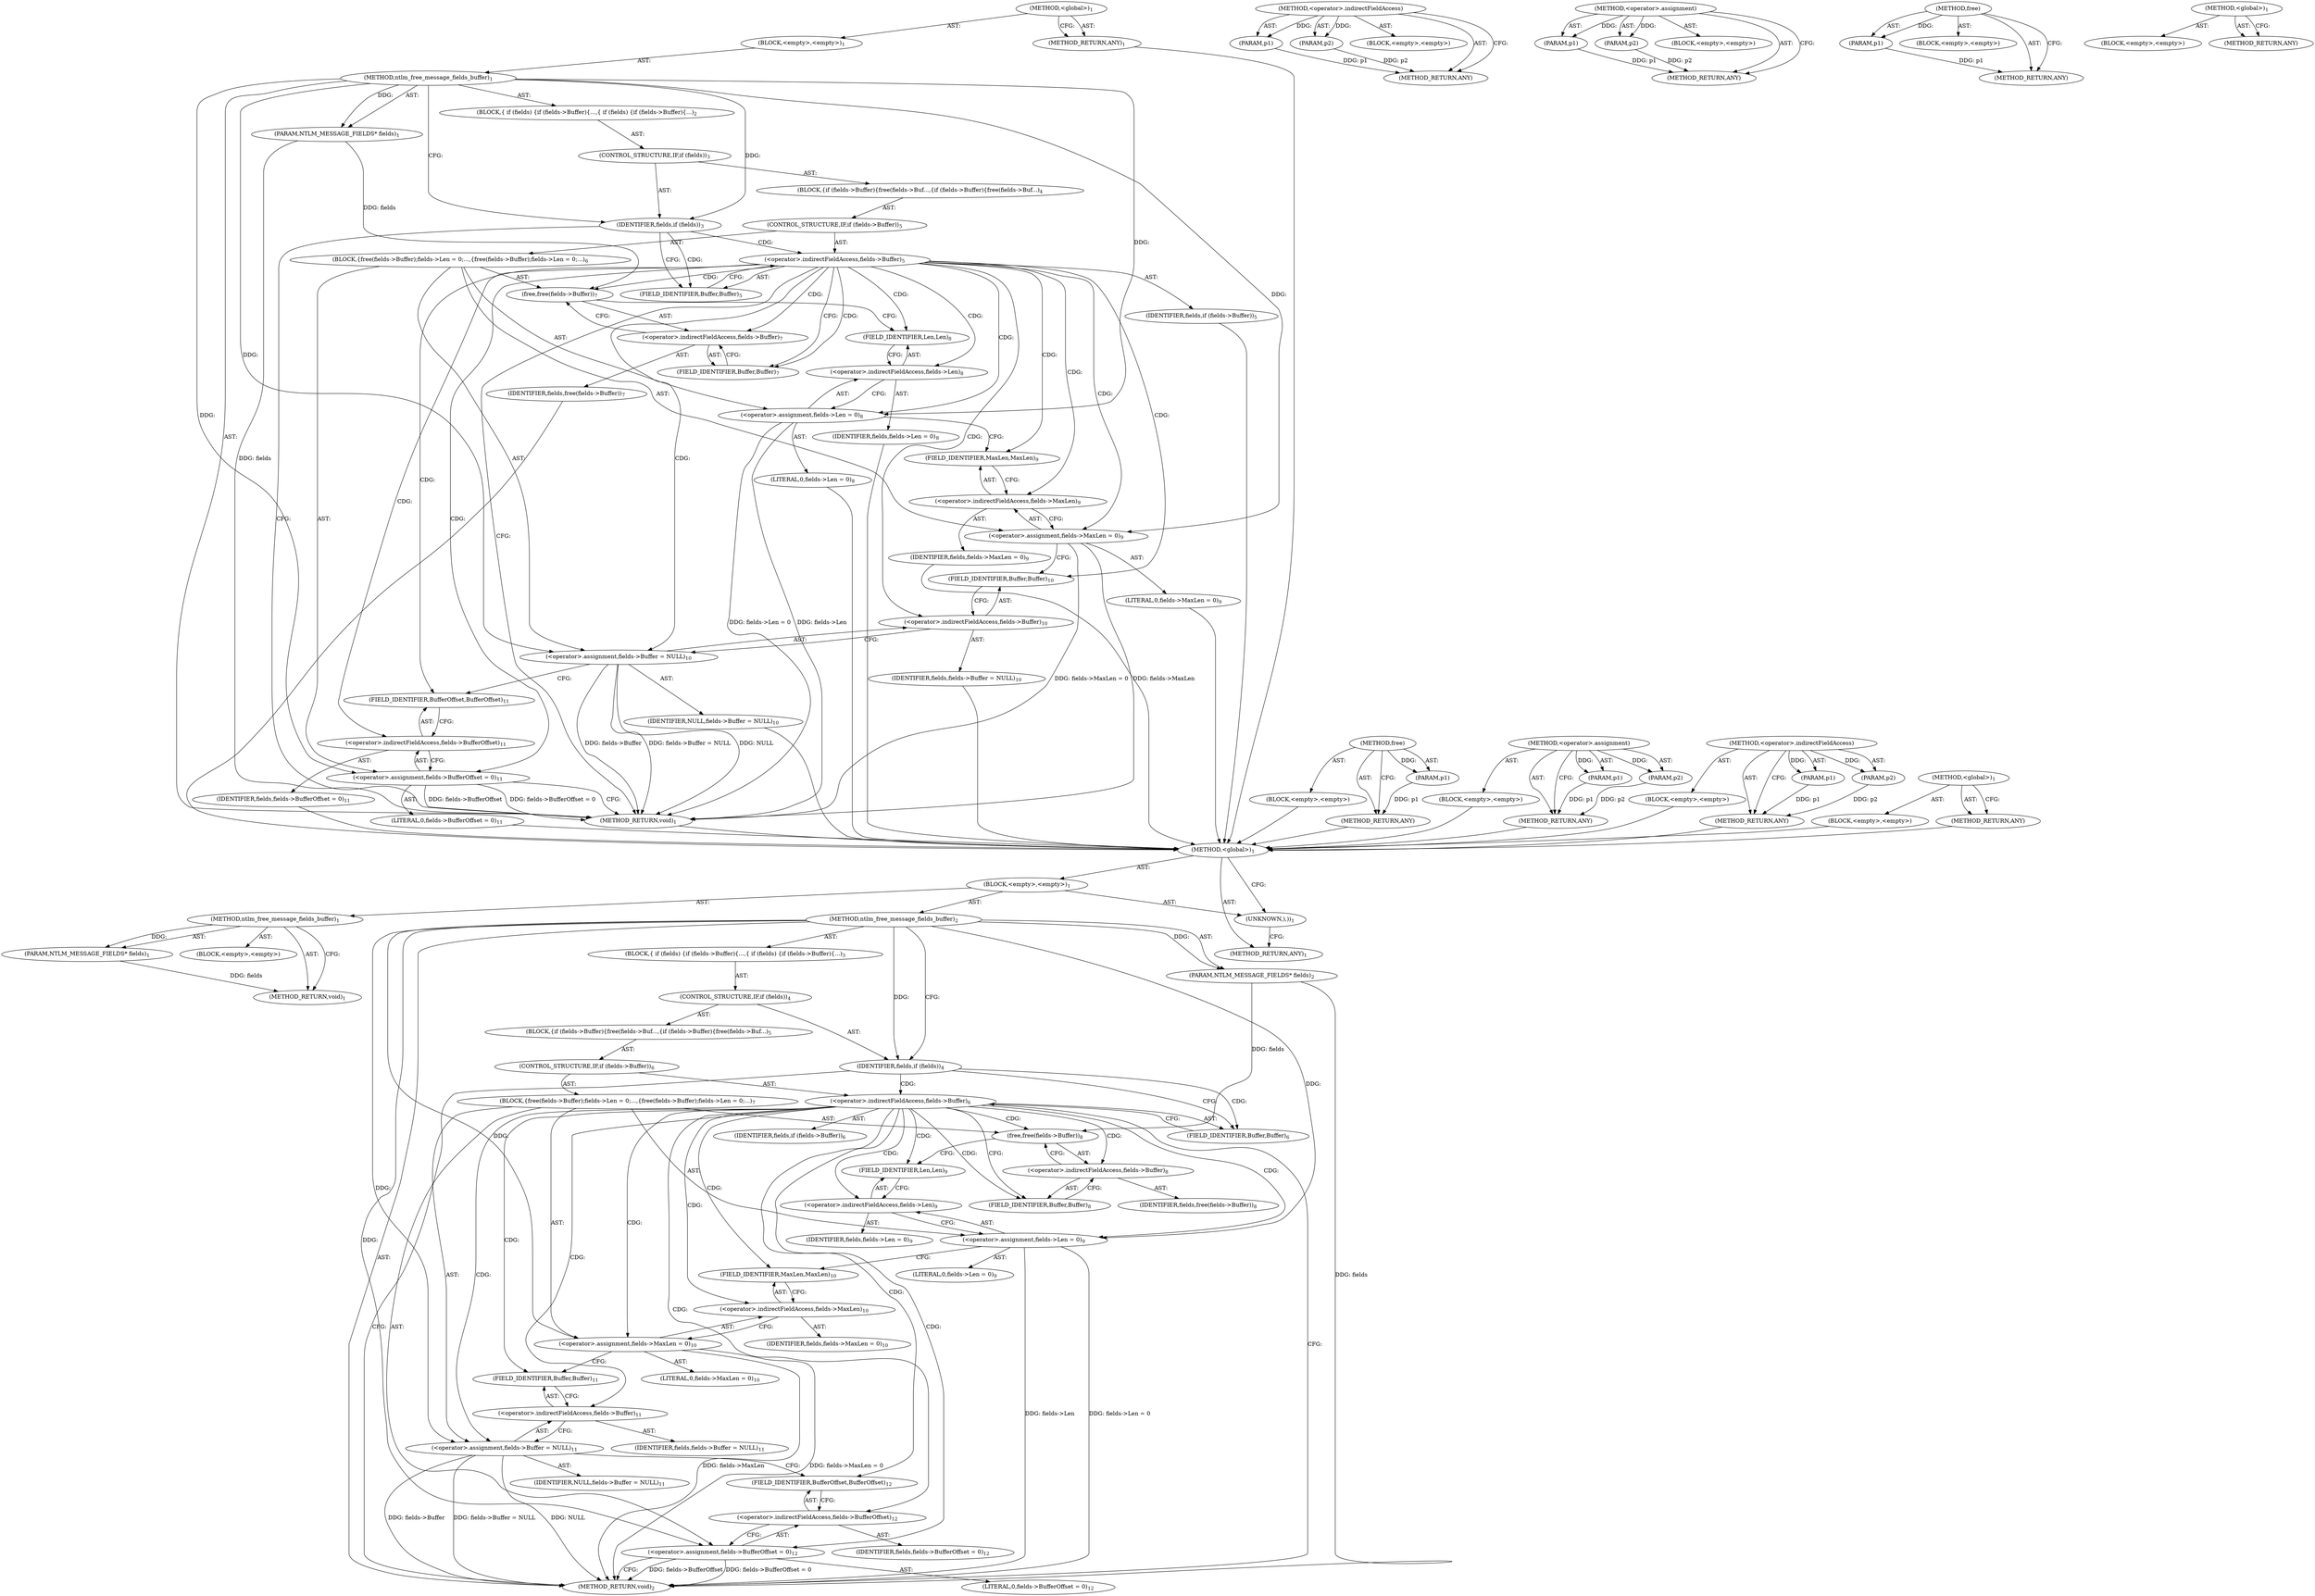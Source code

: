 digraph "ntlm_free_message_fields_buffer" {
vulnerable_6 [label=<(METHOD,&lt;global&gt;)<SUB>1</SUB>>];
vulnerable_7 [label=<(BLOCK,&lt;empty&gt;,&lt;empty&gt;)<SUB>1</SUB>>];
vulnerable_8 [label=<(METHOD,ntlm_free_message_fields_buffer)<SUB>1</SUB>>];
vulnerable_9 [label=<(PARAM,NTLM_MESSAGE_FIELDS* fields)<SUB>1</SUB>>];
vulnerable_10 [label=<(BLOCK,{
 	if (fields)
 	{
		if (fields-&gt;Buffer)
		{
	...,{
 	if (fields)
 	{
		if (fields-&gt;Buffer)
		{
	...)<SUB>2</SUB>>];
vulnerable_11 [label=<(CONTROL_STRUCTURE,IF,if (fields))<SUB>3</SUB>>];
vulnerable_12 [label=<(IDENTIFIER,fields,if (fields))<SUB>3</SUB>>];
vulnerable_13 [label=<(BLOCK,{
		if (fields-&gt;Buffer)
		{
			free(fields-&gt;Buf...,{
		if (fields-&gt;Buffer)
		{
			free(fields-&gt;Buf...)<SUB>4</SUB>>];
vulnerable_14 [label=<(CONTROL_STRUCTURE,IF,if (fields-&gt;Buffer))<SUB>5</SUB>>];
vulnerable_15 [label=<(&lt;operator&gt;.indirectFieldAccess,fields-&gt;Buffer)<SUB>5</SUB>>];
vulnerable_16 [label=<(IDENTIFIER,fields,if (fields-&gt;Buffer))<SUB>5</SUB>>];
vulnerable_17 [label=<(FIELD_IDENTIFIER,Buffer,Buffer)<SUB>5</SUB>>];
vulnerable_18 [label=<(BLOCK,{
			free(fields-&gt;Buffer);
			fields-&gt;Len = 0;
...,{
			free(fields-&gt;Buffer);
			fields-&gt;Len = 0;
...)<SUB>6</SUB>>];
vulnerable_19 [label=<(free,free(fields-&gt;Buffer))<SUB>7</SUB>>];
vulnerable_20 [label=<(&lt;operator&gt;.indirectFieldAccess,fields-&gt;Buffer)<SUB>7</SUB>>];
vulnerable_21 [label=<(IDENTIFIER,fields,free(fields-&gt;Buffer))<SUB>7</SUB>>];
vulnerable_22 [label=<(FIELD_IDENTIFIER,Buffer,Buffer)<SUB>7</SUB>>];
vulnerable_23 [label=<(&lt;operator&gt;.assignment,fields-&gt;Len = 0)<SUB>8</SUB>>];
vulnerable_24 [label=<(&lt;operator&gt;.indirectFieldAccess,fields-&gt;Len)<SUB>8</SUB>>];
vulnerable_25 [label=<(IDENTIFIER,fields,fields-&gt;Len = 0)<SUB>8</SUB>>];
vulnerable_26 [label=<(FIELD_IDENTIFIER,Len,Len)<SUB>8</SUB>>];
vulnerable_27 [label=<(LITERAL,0,fields-&gt;Len = 0)<SUB>8</SUB>>];
vulnerable_28 [label=<(&lt;operator&gt;.assignment,fields-&gt;MaxLen = 0)<SUB>9</SUB>>];
vulnerable_29 [label=<(&lt;operator&gt;.indirectFieldAccess,fields-&gt;MaxLen)<SUB>9</SUB>>];
vulnerable_30 [label=<(IDENTIFIER,fields,fields-&gt;MaxLen = 0)<SUB>9</SUB>>];
vulnerable_31 [label=<(FIELD_IDENTIFIER,MaxLen,MaxLen)<SUB>9</SUB>>];
vulnerable_32 [label=<(LITERAL,0,fields-&gt;MaxLen = 0)<SUB>9</SUB>>];
vulnerable_33 [label=<(&lt;operator&gt;.assignment,fields-&gt;Buffer = NULL)<SUB>10</SUB>>];
vulnerable_34 [label=<(&lt;operator&gt;.indirectFieldAccess,fields-&gt;Buffer)<SUB>10</SUB>>];
vulnerable_35 [label=<(IDENTIFIER,fields,fields-&gt;Buffer = NULL)<SUB>10</SUB>>];
vulnerable_36 [label=<(FIELD_IDENTIFIER,Buffer,Buffer)<SUB>10</SUB>>];
vulnerable_37 [label=<(IDENTIFIER,NULL,fields-&gt;Buffer = NULL)<SUB>10</SUB>>];
vulnerable_38 [label=<(&lt;operator&gt;.assignment,fields-&gt;BufferOffset = 0)<SUB>11</SUB>>];
vulnerable_39 [label=<(&lt;operator&gt;.indirectFieldAccess,fields-&gt;BufferOffset)<SUB>11</SUB>>];
vulnerable_40 [label=<(IDENTIFIER,fields,fields-&gt;BufferOffset = 0)<SUB>11</SUB>>];
vulnerable_41 [label=<(FIELD_IDENTIFIER,BufferOffset,BufferOffset)<SUB>11</SUB>>];
vulnerable_42 [label=<(LITERAL,0,fields-&gt;BufferOffset = 0)<SUB>11</SUB>>];
vulnerable_43 [label=<(METHOD_RETURN,void)<SUB>1</SUB>>];
vulnerable_45 [label=<(METHOD_RETURN,ANY)<SUB>1</SUB>>];
vulnerable_67 [label=<(METHOD,free)>];
vulnerable_68 [label=<(PARAM,p1)>];
vulnerable_69 [label=<(BLOCK,&lt;empty&gt;,&lt;empty&gt;)>];
vulnerable_70 [label=<(METHOD_RETURN,ANY)>];
vulnerable_71 [label=<(METHOD,&lt;operator&gt;.assignment)>];
vulnerable_72 [label=<(PARAM,p1)>];
vulnerable_73 [label=<(PARAM,p2)>];
vulnerable_74 [label=<(BLOCK,&lt;empty&gt;,&lt;empty&gt;)>];
vulnerable_75 [label=<(METHOD_RETURN,ANY)>];
vulnerable_62 [label=<(METHOD,&lt;operator&gt;.indirectFieldAccess)>];
vulnerable_63 [label=<(PARAM,p1)>];
vulnerable_64 [label=<(PARAM,p2)>];
vulnerable_65 [label=<(BLOCK,&lt;empty&gt;,&lt;empty&gt;)>];
vulnerable_66 [label=<(METHOD_RETURN,ANY)>];
vulnerable_56 [label=<(METHOD,&lt;global&gt;)<SUB>1</SUB>>];
vulnerable_57 [label=<(BLOCK,&lt;empty&gt;,&lt;empty&gt;)>];
vulnerable_58 [label=<(METHOD_RETURN,ANY)>];
fixed_6 [label=<(METHOD,&lt;global&gt;)<SUB>1</SUB>>];
fixed_7 [label=<(BLOCK,&lt;empty&gt;,&lt;empty&gt;)<SUB>1</SUB>>];
fixed_8 [label=<(METHOD,ntlm_free_message_fields_buffer)<SUB>1</SUB>>];
fixed_9 [label=<(PARAM,NTLM_MESSAGE_FIELDS* fields)<SUB>1</SUB>>];
fixed_10 [label=<(BLOCK,&lt;empty&gt;,&lt;empty&gt;)>];
fixed_11 [label=<(METHOD_RETURN,void)<SUB>1</SUB>>];
fixed_13 [label=<(UNKNOWN,),))<SUB>1</SUB>>];
fixed_14 [label=<(METHOD,ntlm_free_message_fields_buffer)<SUB>2</SUB>>];
fixed_15 [label=<(PARAM,NTLM_MESSAGE_FIELDS* fields)<SUB>2</SUB>>];
fixed_16 [label=<(BLOCK,{
 	if (fields)
 	{
		if (fields-&gt;Buffer)
		{
	...,{
 	if (fields)
 	{
		if (fields-&gt;Buffer)
		{
	...)<SUB>3</SUB>>];
fixed_17 [label=<(CONTROL_STRUCTURE,IF,if (fields))<SUB>4</SUB>>];
fixed_18 [label=<(IDENTIFIER,fields,if (fields))<SUB>4</SUB>>];
fixed_19 [label=<(BLOCK,{
		if (fields-&gt;Buffer)
		{
			free(fields-&gt;Buf...,{
		if (fields-&gt;Buffer)
		{
			free(fields-&gt;Buf...)<SUB>5</SUB>>];
fixed_20 [label=<(CONTROL_STRUCTURE,IF,if (fields-&gt;Buffer))<SUB>6</SUB>>];
fixed_21 [label=<(&lt;operator&gt;.indirectFieldAccess,fields-&gt;Buffer)<SUB>6</SUB>>];
fixed_22 [label=<(IDENTIFIER,fields,if (fields-&gt;Buffer))<SUB>6</SUB>>];
fixed_23 [label=<(FIELD_IDENTIFIER,Buffer,Buffer)<SUB>6</SUB>>];
fixed_24 [label=<(BLOCK,{
			free(fields-&gt;Buffer);
			fields-&gt;Len = 0;
...,{
			free(fields-&gt;Buffer);
			fields-&gt;Len = 0;
...)<SUB>7</SUB>>];
fixed_25 [label=<(free,free(fields-&gt;Buffer))<SUB>8</SUB>>];
fixed_26 [label=<(&lt;operator&gt;.indirectFieldAccess,fields-&gt;Buffer)<SUB>8</SUB>>];
fixed_27 [label=<(IDENTIFIER,fields,free(fields-&gt;Buffer))<SUB>8</SUB>>];
fixed_28 [label=<(FIELD_IDENTIFIER,Buffer,Buffer)<SUB>8</SUB>>];
fixed_29 [label=<(&lt;operator&gt;.assignment,fields-&gt;Len = 0)<SUB>9</SUB>>];
fixed_30 [label=<(&lt;operator&gt;.indirectFieldAccess,fields-&gt;Len)<SUB>9</SUB>>];
fixed_31 [label=<(IDENTIFIER,fields,fields-&gt;Len = 0)<SUB>9</SUB>>];
fixed_32 [label=<(FIELD_IDENTIFIER,Len,Len)<SUB>9</SUB>>];
fixed_33 [label=<(LITERAL,0,fields-&gt;Len = 0)<SUB>9</SUB>>];
fixed_34 [label=<(&lt;operator&gt;.assignment,fields-&gt;MaxLen = 0)<SUB>10</SUB>>];
fixed_35 [label=<(&lt;operator&gt;.indirectFieldAccess,fields-&gt;MaxLen)<SUB>10</SUB>>];
fixed_36 [label=<(IDENTIFIER,fields,fields-&gt;MaxLen = 0)<SUB>10</SUB>>];
fixed_37 [label=<(FIELD_IDENTIFIER,MaxLen,MaxLen)<SUB>10</SUB>>];
fixed_38 [label=<(LITERAL,0,fields-&gt;MaxLen = 0)<SUB>10</SUB>>];
fixed_39 [label=<(&lt;operator&gt;.assignment,fields-&gt;Buffer = NULL)<SUB>11</SUB>>];
fixed_40 [label=<(&lt;operator&gt;.indirectFieldAccess,fields-&gt;Buffer)<SUB>11</SUB>>];
fixed_41 [label=<(IDENTIFIER,fields,fields-&gt;Buffer = NULL)<SUB>11</SUB>>];
fixed_42 [label=<(FIELD_IDENTIFIER,Buffer,Buffer)<SUB>11</SUB>>];
fixed_43 [label=<(IDENTIFIER,NULL,fields-&gt;Buffer = NULL)<SUB>11</SUB>>];
fixed_44 [label=<(&lt;operator&gt;.assignment,fields-&gt;BufferOffset = 0)<SUB>12</SUB>>];
fixed_45 [label=<(&lt;operator&gt;.indirectFieldAccess,fields-&gt;BufferOffset)<SUB>12</SUB>>];
fixed_46 [label=<(IDENTIFIER,fields,fields-&gt;BufferOffset = 0)<SUB>12</SUB>>];
fixed_47 [label=<(FIELD_IDENTIFIER,BufferOffset,BufferOffset)<SUB>12</SUB>>];
fixed_48 [label=<(LITERAL,0,fields-&gt;BufferOffset = 0)<SUB>12</SUB>>];
fixed_49 [label=<(METHOD_RETURN,void)<SUB>2</SUB>>];
fixed_51 [label=<(METHOD_RETURN,ANY)<SUB>1</SUB>>];
fixed_68 [label=<(METHOD,&lt;operator&gt;.indirectFieldAccess)>];
fixed_69 [label=<(PARAM,p1)>];
fixed_70 [label=<(PARAM,p2)>];
fixed_71 [label=<(BLOCK,&lt;empty&gt;,&lt;empty&gt;)>];
fixed_72 [label=<(METHOD_RETURN,ANY)>];
fixed_77 [label=<(METHOD,&lt;operator&gt;.assignment)>];
fixed_78 [label=<(PARAM,p1)>];
fixed_79 [label=<(PARAM,p2)>];
fixed_80 [label=<(BLOCK,&lt;empty&gt;,&lt;empty&gt;)>];
fixed_81 [label=<(METHOD_RETURN,ANY)>];
fixed_73 [label=<(METHOD,free)>];
fixed_74 [label=<(PARAM,p1)>];
fixed_75 [label=<(BLOCK,&lt;empty&gt;,&lt;empty&gt;)>];
fixed_76 [label=<(METHOD_RETURN,ANY)>];
fixed_62 [label=<(METHOD,&lt;global&gt;)<SUB>1</SUB>>];
fixed_63 [label=<(BLOCK,&lt;empty&gt;,&lt;empty&gt;)>];
fixed_64 [label=<(METHOD_RETURN,ANY)>];
vulnerable_6 -> vulnerable_7  [key=0, label="AST: "];
vulnerable_6 -> vulnerable_45  [key=0, label="AST: "];
vulnerable_6 -> vulnerable_45  [key=1, label="CFG: "];
vulnerable_7 -> vulnerable_8  [key=0, label="AST: "];
vulnerable_8 -> vulnerable_9  [key=0, label="AST: "];
vulnerable_8 -> vulnerable_9  [key=1, label="DDG: "];
vulnerable_8 -> vulnerable_10  [key=0, label="AST: "];
vulnerable_8 -> vulnerable_43  [key=0, label="AST: "];
vulnerable_8 -> vulnerable_12  [key=0, label="CFG: "];
vulnerable_8 -> vulnerable_12  [key=1, label="DDG: "];
vulnerable_8 -> vulnerable_23  [key=0, label="DDG: "];
vulnerable_8 -> vulnerable_28  [key=0, label="DDG: "];
vulnerable_8 -> vulnerable_33  [key=0, label="DDG: "];
vulnerable_8 -> vulnerable_38  [key=0, label="DDG: "];
vulnerable_9 -> vulnerable_43  [key=0, label="DDG: fields"];
vulnerable_9 -> vulnerable_19  [key=0, label="DDG: fields"];
vulnerable_10 -> vulnerable_11  [key=0, label="AST: "];
vulnerable_11 -> vulnerable_12  [key=0, label="AST: "];
vulnerable_11 -> vulnerable_13  [key=0, label="AST: "];
vulnerable_12 -> vulnerable_43  [key=0, label="CFG: "];
vulnerable_12 -> vulnerable_17  [key=0, label="CFG: "];
vulnerable_12 -> vulnerable_17  [key=1, label="CDG: "];
vulnerable_12 -> vulnerable_15  [key=0, label="CDG: "];
vulnerable_13 -> vulnerable_14  [key=0, label="AST: "];
vulnerable_14 -> vulnerable_15  [key=0, label="AST: "];
vulnerable_14 -> vulnerable_18  [key=0, label="AST: "];
vulnerable_15 -> vulnerable_16  [key=0, label="AST: "];
vulnerable_15 -> vulnerable_17  [key=0, label="AST: "];
vulnerable_15 -> vulnerable_43  [key=0, label="CFG: "];
vulnerable_15 -> vulnerable_22  [key=0, label="CFG: "];
vulnerable_15 -> vulnerable_22  [key=1, label="CDG: "];
vulnerable_15 -> vulnerable_24  [key=0, label="CDG: "];
vulnerable_15 -> vulnerable_34  [key=0, label="CDG: "];
vulnerable_15 -> vulnerable_33  [key=0, label="CDG: "];
vulnerable_15 -> vulnerable_26  [key=0, label="CDG: "];
vulnerable_15 -> vulnerable_23  [key=0, label="CDG: "];
vulnerable_15 -> vulnerable_19  [key=0, label="CDG: "];
vulnerable_15 -> vulnerable_28  [key=0, label="CDG: "];
vulnerable_15 -> vulnerable_36  [key=0, label="CDG: "];
vulnerable_15 -> vulnerable_20  [key=0, label="CDG: "];
vulnerable_15 -> vulnerable_38  [key=0, label="CDG: "];
vulnerable_15 -> vulnerable_41  [key=0, label="CDG: "];
vulnerable_15 -> vulnerable_29  [key=0, label="CDG: "];
vulnerable_15 -> vulnerable_39  [key=0, label="CDG: "];
vulnerable_15 -> vulnerable_31  [key=0, label="CDG: "];
vulnerable_16 -> fixed_6  [key=0];
vulnerable_17 -> vulnerable_15  [key=0, label="CFG: "];
vulnerable_18 -> vulnerable_19  [key=0, label="AST: "];
vulnerable_18 -> vulnerable_23  [key=0, label="AST: "];
vulnerable_18 -> vulnerable_28  [key=0, label="AST: "];
vulnerable_18 -> vulnerable_33  [key=0, label="AST: "];
vulnerable_18 -> vulnerable_38  [key=0, label="AST: "];
vulnerable_19 -> vulnerable_20  [key=0, label="AST: "];
vulnerable_19 -> vulnerable_26  [key=0, label="CFG: "];
vulnerable_20 -> vulnerable_21  [key=0, label="AST: "];
vulnerable_20 -> vulnerable_22  [key=0, label="AST: "];
vulnerable_20 -> vulnerable_19  [key=0, label="CFG: "];
vulnerable_21 -> fixed_6  [key=0];
vulnerable_22 -> vulnerable_20  [key=0, label="CFG: "];
vulnerable_23 -> vulnerable_24  [key=0, label="AST: "];
vulnerable_23 -> vulnerable_27  [key=0, label="AST: "];
vulnerable_23 -> vulnerable_31  [key=0, label="CFG: "];
vulnerable_23 -> vulnerable_43  [key=0, label="DDG: fields-&gt;Len"];
vulnerable_23 -> vulnerable_43  [key=1, label="DDG: fields-&gt;Len = 0"];
vulnerable_24 -> vulnerable_25  [key=0, label="AST: "];
vulnerable_24 -> vulnerable_26  [key=0, label="AST: "];
vulnerable_24 -> vulnerable_23  [key=0, label="CFG: "];
vulnerable_25 -> fixed_6  [key=0];
vulnerable_26 -> vulnerable_24  [key=0, label="CFG: "];
vulnerable_27 -> fixed_6  [key=0];
vulnerable_28 -> vulnerable_29  [key=0, label="AST: "];
vulnerable_28 -> vulnerable_32  [key=0, label="AST: "];
vulnerable_28 -> vulnerable_36  [key=0, label="CFG: "];
vulnerable_28 -> vulnerable_43  [key=0, label="DDG: fields-&gt;MaxLen"];
vulnerable_28 -> vulnerable_43  [key=1, label="DDG: fields-&gt;MaxLen = 0"];
vulnerable_29 -> vulnerable_30  [key=0, label="AST: "];
vulnerable_29 -> vulnerable_31  [key=0, label="AST: "];
vulnerable_29 -> vulnerable_28  [key=0, label="CFG: "];
vulnerable_30 -> fixed_6  [key=0];
vulnerable_31 -> vulnerable_29  [key=0, label="CFG: "];
vulnerable_32 -> fixed_6  [key=0];
vulnerable_33 -> vulnerable_34  [key=0, label="AST: "];
vulnerable_33 -> vulnerable_37  [key=0, label="AST: "];
vulnerable_33 -> vulnerable_41  [key=0, label="CFG: "];
vulnerable_33 -> vulnerable_43  [key=0, label="DDG: fields-&gt;Buffer"];
vulnerable_33 -> vulnerable_43  [key=1, label="DDG: fields-&gt;Buffer = NULL"];
vulnerable_33 -> vulnerable_43  [key=2, label="DDG: NULL"];
vulnerable_34 -> vulnerable_35  [key=0, label="AST: "];
vulnerable_34 -> vulnerable_36  [key=0, label="AST: "];
vulnerable_34 -> vulnerable_33  [key=0, label="CFG: "];
vulnerable_35 -> fixed_6  [key=0];
vulnerable_36 -> vulnerable_34  [key=0, label="CFG: "];
vulnerable_37 -> fixed_6  [key=0];
vulnerable_38 -> vulnerable_39  [key=0, label="AST: "];
vulnerable_38 -> vulnerable_42  [key=0, label="AST: "];
vulnerable_38 -> vulnerable_43  [key=0, label="CFG: "];
vulnerable_38 -> vulnerable_43  [key=1, label="DDG: fields-&gt;BufferOffset"];
vulnerable_38 -> vulnerable_43  [key=2, label="DDG: fields-&gt;BufferOffset = 0"];
vulnerable_39 -> vulnerable_40  [key=0, label="AST: "];
vulnerable_39 -> vulnerable_41  [key=0, label="AST: "];
vulnerable_39 -> vulnerable_38  [key=0, label="CFG: "];
vulnerable_40 -> fixed_6  [key=0];
vulnerable_41 -> vulnerable_39  [key=0, label="CFG: "];
vulnerable_42 -> fixed_6  [key=0];
vulnerable_43 -> fixed_6  [key=0];
vulnerable_45 -> fixed_6  [key=0];
vulnerable_67 -> vulnerable_68  [key=0, label="AST: "];
vulnerable_67 -> vulnerable_68  [key=1, label="DDG: "];
vulnerable_67 -> vulnerable_69  [key=0, label="AST: "];
vulnerable_67 -> vulnerable_70  [key=0, label="AST: "];
vulnerable_67 -> vulnerable_70  [key=1, label="CFG: "];
vulnerable_68 -> vulnerable_70  [key=0, label="DDG: p1"];
vulnerable_69 -> fixed_6  [key=0];
vulnerable_70 -> fixed_6  [key=0];
vulnerable_71 -> vulnerable_72  [key=0, label="AST: "];
vulnerable_71 -> vulnerable_72  [key=1, label="DDG: "];
vulnerable_71 -> vulnerable_74  [key=0, label="AST: "];
vulnerable_71 -> vulnerable_73  [key=0, label="AST: "];
vulnerable_71 -> vulnerable_73  [key=1, label="DDG: "];
vulnerable_71 -> vulnerable_75  [key=0, label="AST: "];
vulnerable_71 -> vulnerable_75  [key=1, label="CFG: "];
vulnerable_72 -> vulnerable_75  [key=0, label="DDG: p1"];
vulnerable_73 -> vulnerable_75  [key=0, label="DDG: p2"];
vulnerable_74 -> fixed_6  [key=0];
vulnerable_75 -> fixed_6  [key=0];
vulnerable_62 -> vulnerable_63  [key=0, label="AST: "];
vulnerable_62 -> vulnerable_63  [key=1, label="DDG: "];
vulnerable_62 -> vulnerable_65  [key=0, label="AST: "];
vulnerable_62 -> vulnerable_64  [key=0, label="AST: "];
vulnerable_62 -> vulnerable_64  [key=1, label="DDG: "];
vulnerable_62 -> vulnerable_66  [key=0, label="AST: "];
vulnerable_62 -> vulnerable_66  [key=1, label="CFG: "];
vulnerable_63 -> vulnerable_66  [key=0, label="DDG: p1"];
vulnerable_64 -> vulnerable_66  [key=0, label="DDG: p2"];
vulnerable_65 -> fixed_6  [key=0];
vulnerable_66 -> fixed_6  [key=0];
vulnerable_56 -> vulnerable_57  [key=0, label="AST: "];
vulnerable_56 -> vulnerable_58  [key=0, label="AST: "];
vulnerable_56 -> vulnerable_58  [key=1, label="CFG: "];
vulnerable_57 -> fixed_6  [key=0];
vulnerable_58 -> fixed_6  [key=0];
fixed_6 -> fixed_7  [key=0, label="AST: "];
fixed_6 -> fixed_51  [key=0, label="AST: "];
fixed_6 -> fixed_13  [key=0, label="CFG: "];
fixed_7 -> fixed_8  [key=0, label="AST: "];
fixed_7 -> fixed_13  [key=0, label="AST: "];
fixed_7 -> fixed_14  [key=0, label="AST: "];
fixed_8 -> fixed_9  [key=0, label="AST: "];
fixed_8 -> fixed_9  [key=1, label="DDG: "];
fixed_8 -> fixed_10  [key=0, label="AST: "];
fixed_8 -> fixed_11  [key=0, label="AST: "];
fixed_8 -> fixed_11  [key=1, label="CFG: "];
fixed_9 -> fixed_11  [key=0, label="DDG: fields"];
fixed_13 -> fixed_51  [key=0, label="CFG: "];
fixed_14 -> fixed_15  [key=0, label="AST: "];
fixed_14 -> fixed_15  [key=1, label="DDG: "];
fixed_14 -> fixed_16  [key=0, label="AST: "];
fixed_14 -> fixed_49  [key=0, label="AST: "];
fixed_14 -> fixed_18  [key=0, label="CFG: "];
fixed_14 -> fixed_18  [key=1, label="DDG: "];
fixed_14 -> fixed_29  [key=0, label="DDG: "];
fixed_14 -> fixed_34  [key=0, label="DDG: "];
fixed_14 -> fixed_39  [key=0, label="DDG: "];
fixed_14 -> fixed_44  [key=0, label="DDG: "];
fixed_15 -> fixed_49  [key=0, label="DDG: fields"];
fixed_15 -> fixed_25  [key=0, label="DDG: fields"];
fixed_16 -> fixed_17  [key=0, label="AST: "];
fixed_17 -> fixed_18  [key=0, label="AST: "];
fixed_17 -> fixed_19  [key=0, label="AST: "];
fixed_18 -> fixed_49  [key=0, label="CFG: "];
fixed_18 -> fixed_23  [key=0, label="CFG: "];
fixed_18 -> fixed_23  [key=1, label="CDG: "];
fixed_18 -> fixed_21  [key=0, label="CDG: "];
fixed_19 -> fixed_20  [key=0, label="AST: "];
fixed_20 -> fixed_21  [key=0, label="AST: "];
fixed_20 -> fixed_24  [key=0, label="AST: "];
fixed_21 -> fixed_22  [key=0, label="AST: "];
fixed_21 -> fixed_23  [key=0, label="AST: "];
fixed_21 -> fixed_49  [key=0, label="CFG: "];
fixed_21 -> fixed_28  [key=0, label="CFG: "];
fixed_21 -> fixed_28  [key=1, label="CDG: "];
fixed_21 -> fixed_47  [key=0, label="CDG: "];
fixed_21 -> fixed_30  [key=0, label="CDG: "];
fixed_21 -> fixed_34  [key=0, label="CDG: "];
fixed_21 -> fixed_32  [key=0, label="CDG: "];
fixed_21 -> fixed_26  [key=0, label="CDG: "];
fixed_21 -> fixed_42  [key=0, label="CDG: "];
fixed_21 -> fixed_37  [key=0, label="CDG: "];
fixed_21 -> fixed_25  [key=0, label="CDG: "];
fixed_21 -> fixed_45  [key=0, label="CDG: "];
fixed_21 -> fixed_40  [key=0, label="CDG: "];
fixed_21 -> fixed_29  [key=0, label="CDG: "];
fixed_21 -> fixed_44  [key=0, label="CDG: "];
fixed_21 -> fixed_35  [key=0, label="CDG: "];
fixed_21 -> fixed_39  [key=0, label="CDG: "];
fixed_23 -> fixed_21  [key=0, label="CFG: "];
fixed_24 -> fixed_25  [key=0, label="AST: "];
fixed_24 -> fixed_29  [key=0, label="AST: "];
fixed_24 -> fixed_34  [key=0, label="AST: "];
fixed_24 -> fixed_39  [key=0, label="AST: "];
fixed_24 -> fixed_44  [key=0, label="AST: "];
fixed_25 -> fixed_26  [key=0, label="AST: "];
fixed_25 -> fixed_32  [key=0, label="CFG: "];
fixed_26 -> fixed_27  [key=0, label="AST: "];
fixed_26 -> fixed_28  [key=0, label="AST: "];
fixed_26 -> fixed_25  [key=0, label="CFG: "];
fixed_28 -> fixed_26  [key=0, label="CFG: "];
fixed_29 -> fixed_30  [key=0, label="AST: "];
fixed_29 -> fixed_33  [key=0, label="AST: "];
fixed_29 -> fixed_37  [key=0, label="CFG: "];
fixed_29 -> fixed_49  [key=0, label="DDG: fields-&gt;Len"];
fixed_29 -> fixed_49  [key=1, label="DDG: fields-&gt;Len = 0"];
fixed_30 -> fixed_31  [key=0, label="AST: "];
fixed_30 -> fixed_32  [key=0, label="AST: "];
fixed_30 -> fixed_29  [key=0, label="CFG: "];
fixed_32 -> fixed_30  [key=0, label="CFG: "];
fixed_34 -> fixed_35  [key=0, label="AST: "];
fixed_34 -> fixed_38  [key=0, label="AST: "];
fixed_34 -> fixed_42  [key=0, label="CFG: "];
fixed_34 -> fixed_49  [key=0, label="DDG: fields-&gt;MaxLen"];
fixed_34 -> fixed_49  [key=1, label="DDG: fields-&gt;MaxLen = 0"];
fixed_35 -> fixed_36  [key=0, label="AST: "];
fixed_35 -> fixed_37  [key=0, label="AST: "];
fixed_35 -> fixed_34  [key=0, label="CFG: "];
fixed_37 -> fixed_35  [key=0, label="CFG: "];
fixed_39 -> fixed_40  [key=0, label="AST: "];
fixed_39 -> fixed_43  [key=0, label="AST: "];
fixed_39 -> fixed_47  [key=0, label="CFG: "];
fixed_39 -> fixed_49  [key=0, label="DDG: fields-&gt;Buffer"];
fixed_39 -> fixed_49  [key=1, label="DDG: fields-&gt;Buffer = NULL"];
fixed_39 -> fixed_49  [key=2, label="DDG: NULL"];
fixed_40 -> fixed_41  [key=0, label="AST: "];
fixed_40 -> fixed_42  [key=0, label="AST: "];
fixed_40 -> fixed_39  [key=0, label="CFG: "];
fixed_42 -> fixed_40  [key=0, label="CFG: "];
fixed_44 -> fixed_45  [key=0, label="AST: "];
fixed_44 -> fixed_48  [key=0, label="AST: "];
fixed_44 -> fixed_49  [key=0, label="CFG: "];
fixed_44 -> fixed_49  [key=1, label="DDG: fields-&gt;BufferOffset"];
fixed_44 -> fixed_49  [key=2, label="DDG: fields-&gt;BufferOffset = 0"];
fixed_45 -> fixed_46  [key=0, label="AST: "];
fixed_45 -> fixed_47  [key=0, label="AST: "];
fixed_45 -> fixed_44  [key=0, label="CFG: "];
fixed_47 -> fixed_45  [key=0, label="CFG: "];
fixed_68 -> fixed_69  [key=0, label="AST: "];
fixed_68 -> fixed_69  [key=1, label="DDG: "];
fixed_68 -> fixed_71  [key=0, label="AST: "];
fixed_68 -> fixed_70  [key=0, label="AST: "];
fixed_68 -> fixed_70  [key=1, label="DDG: "];
fixed_68 -> fixed_72  [key=0, label="AST: "];
fixed_68 -> fixed_72  [key=1, label="CFG: "];
fixed_69 -> fixed_72  [key=0, label="DDG: p1"];
fixed_70 -> fixed_72  [key=0, label="DDG: p2"];
fixed_77 -> fixed_78  [key=0, label="AST: "];
fixed_77 -> fixed_78  [key=1, label="DDG: "];
fixed_77 -> fixed_80  [key=0, label="AST: "];
fixed_77 -> fixed_79  [key=0, label="AST: "];
fixed_77 -> fixed_79  [key=1, label="DDG: "];
fixed_77 -> fixed_81  [key=0, label="AST: "];
fixed_77 -> fixed_81  [key=1, label="CFG: "];
fixed_78 -> fixed_81  [key=0, label="DDG: p1"];
fixed_79 -> fixed_81  [key=0, label="DDG: p2"];
fixed_73 -> fixed_74  [key=0, label="AST: "];
fixed_73 -> fixed_74  [key=1, label="DDG: "];
fixed_73 -> fixed_75  [key=0, label="AST: "];
fixed_73 -> fixed_76  [key=0, label="AST: "];
fixed_73 -> fixed_76  [key=1, label="CFG: "];
fixed_74 -> fixed_76  [key=0, label="DDG: p1"];
fixed_62 -> fixed_63  [key=0, label="AST: "];
fixed_62 -> fixed_64  [key=0, label="AST: "];
fixed_62 -> fixed_64  [key=1, label="CFG: "];
}
